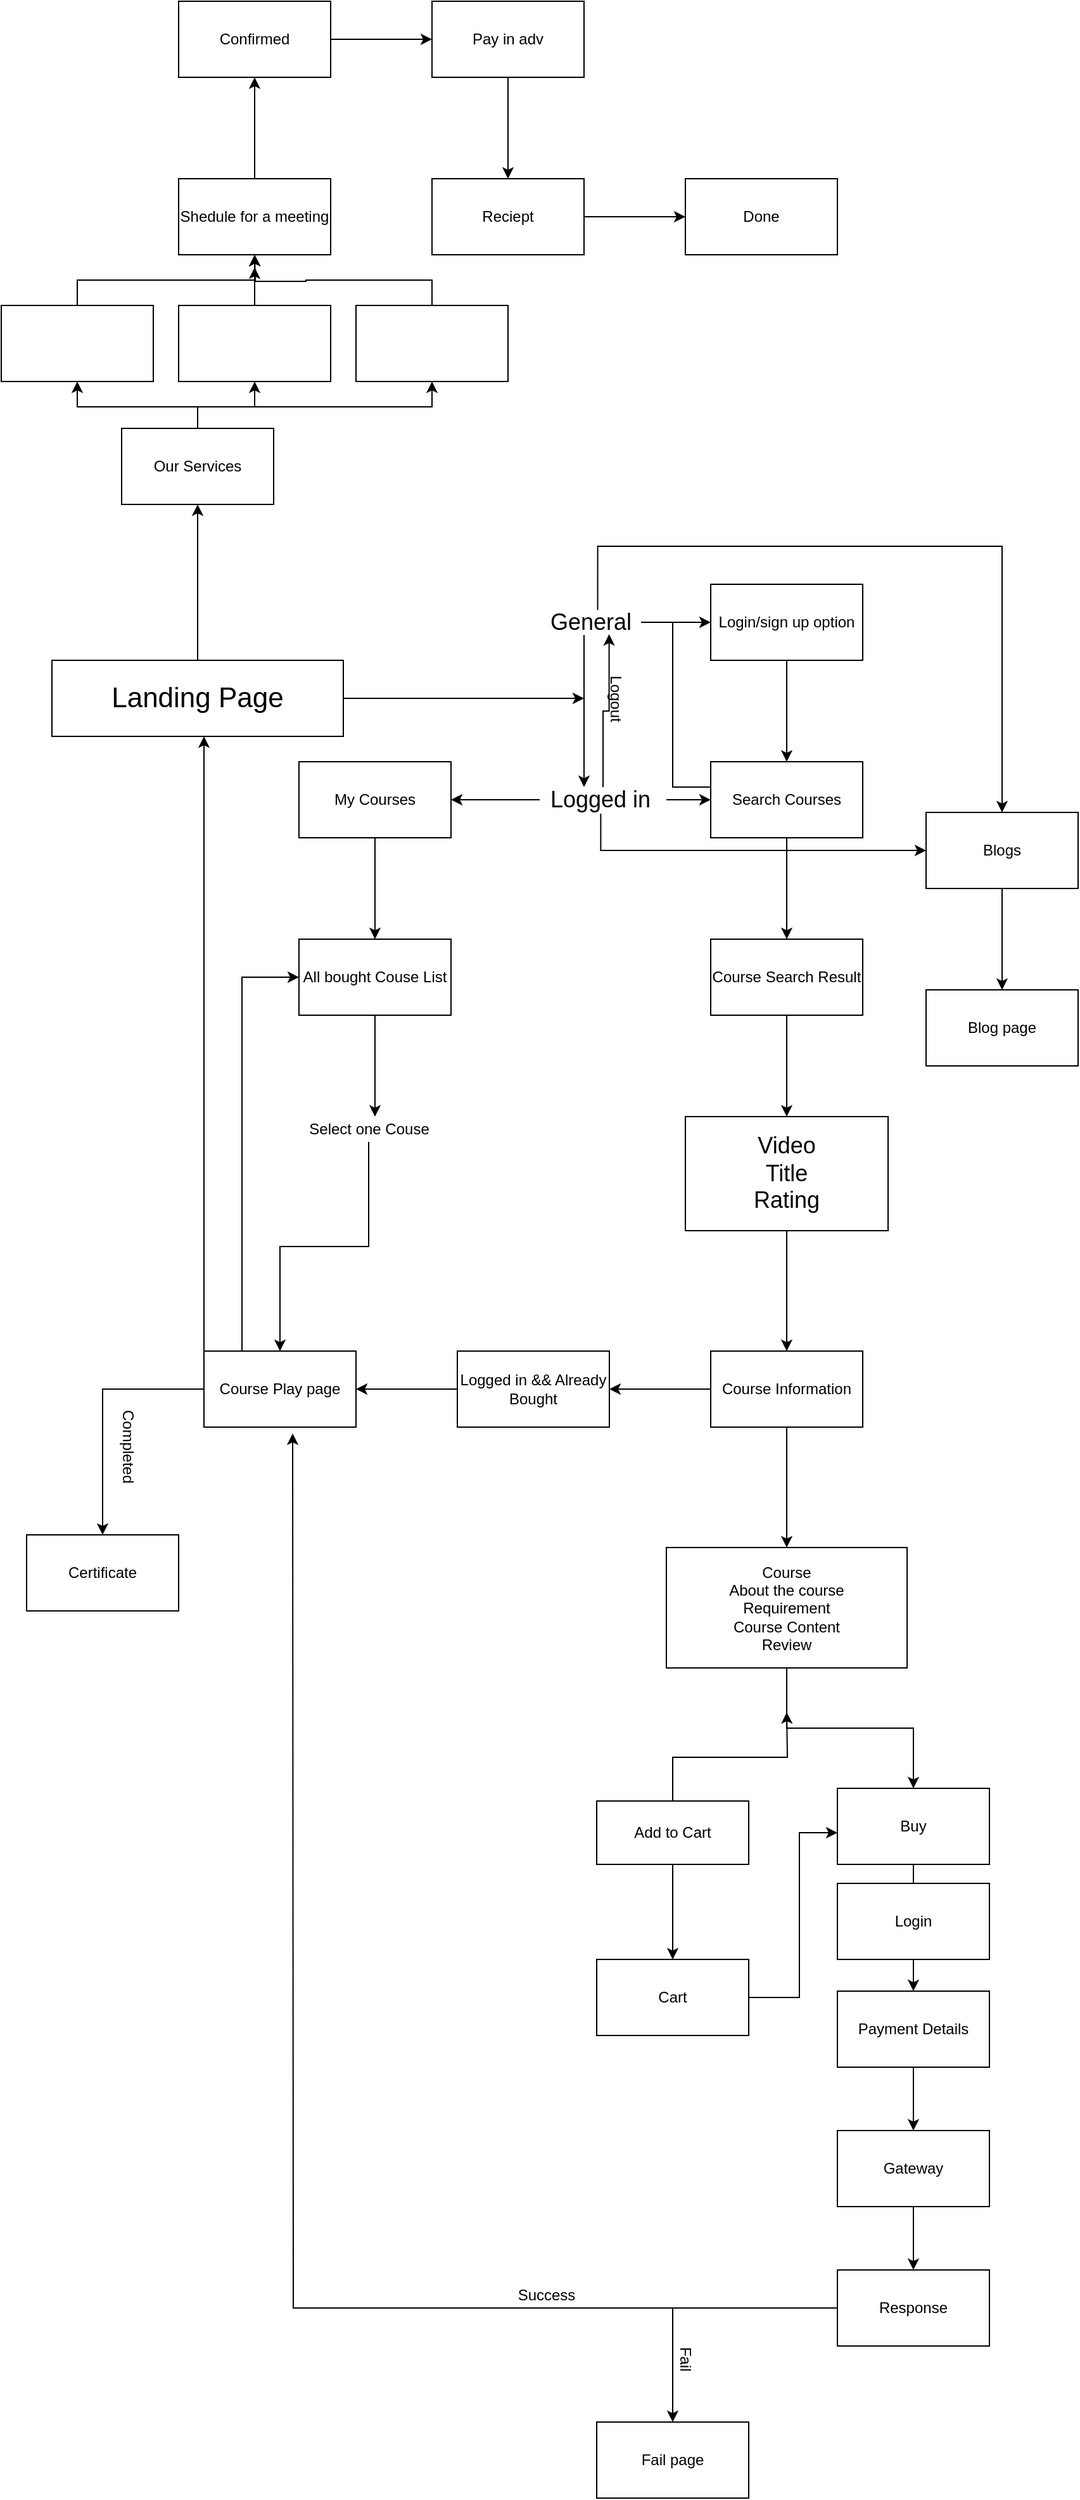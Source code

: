 <mxfile version="15.0.3" type="github">
  <diagram id="oLJKFiKBngFNfd6EzUxN" name="Page-1">
    <mxGraphModel dx="1038" dy="1647" grid="1" gridSize="10" guides="1" tooltips="1" connect="1" arrows="1" fold="1" page="1" pageScale="1" pageWidth="850" pageHeight="1100" math="0" shadow="0">
      <root>
        <mxCell id="0" />
        <mxCell id="1" parent="0" />
        <mxCell id="Ocl0AgpswJDA-IJ68-me-5" style="edgeStyle=orthogonalEdgeStyle;rounded=0;orthogonalLoop=1;jettySize=auto;html=1;exitX=1;exitY=0.5;exitDx=0;exitDy=0;" parent="1" source="Ocl0AgpswJDA-IJ68-me-1" edge="1">
          <mxGeometry relative="1" as="geometry">
            <mxPoint x="460" y="80" as="targetPoint" />
          </mxGeometry>
        </mxCell>
        <mxCell id="3f_p1vfE5Orv4aUsXCaT-2" value="" style="edgeStyle=orthogonalEdgeStyle;rounded=0;orthogonalLoop=1;jettySize=auto;html=1;" edge="1" parent="1" source="Ocl0AgpswJDA-IJ68-me-1" target="3f_p1vfE5Orv4aUsXCaT-1">
          <mxGeometry relative="1" as="geometry" />
        </mxCell>
        <mxCell id="Ocl0AgpswJDA-IJ68-me-1" value="&lt;font style=&quot;font-size: 22px&quot;&gt;Landing Page&lt;/font&gt;" style="rounded=0;whiteSpace=wrap;html=1;" parent="1" vertex="1">
          <mxGeometry x="40" y="50" width="230" height="60" as="geometry" />
        </mxCell>
        <mxCell id="Ocl0AgpswJDA-IJ68-me-11" style="edgeStyle=orthogonalEdgeStyle;rounded=0;orthogonalLoop=1;jettySize=auto;html=1;entryX=0.685;entryY=0.97;entryDx=0;entryDy=0;entryPerimeter=0;" parent="1" source="Ocl0AgpswJDA-IJ68-me-3" target="Ocl0AgpswJDA-IJ68-me-4" edge="1">
          <mxGeometry relative="1" as="geometry" />
        </mxCell>
        <mxCell id="Ocl0AgpswJDA-IJ68-me-15" style="edgeStyle=orthogonalEdgeStyle;rounded=0;orthogonalLoop=1;jettySize=auto;html=1;" parent="1" source="Ocl0AgpswJDA-IJ68-me-3" target="Ocl0AgpswJDA-IJ68-me-9" edge="1">
          <mxGeometry relative="1" as="geometry" />
        </mxCell>
        <mxCell id="Ocl0AgpswJDA-IJ68-me-54" value="" style="edgeStyle=orthogonalEdgeStyle;rounded=0;orthogonalLoop=1;jettySize=auto;html=1;" parent="1" source="Ocl0AgpswJDA-IJ68-me-3" target="Ocl0AgpswJDA-IJ68-me-53" edge="1">
          <mxGeometry relative="1" as="geometry" />
        </mxCell>
        <mxCell id="Ocl0AgpswJDA-IJ68-me-3" value="&lt;font style=&quot;font-size: 18px&quot;&gt;Logged in&amp;nbsp;&lt;/font&gt;" style="text;html=1;align=center;verticalAlign=middle;resizable=0;points=[];autosize=1;strokeColor=none;" parent="1" vertex="1">
          <mxGeometry x="425" y="150" width="100" height="20" as="geometry" />
        </mxCell>
        <mxCell id="Ocl0AgpswJDA-IJ68-me-6" value="" style="edgeStyle=orthogonalEdgeStyle;rounded=0;orthogonalLoop=1;jettySize=auto;html=1;" parent="1" source="Ocl0AgpswJDA-IJ68-me-4" target="Ocl0AgpswJDA-IJ68-me-3" edge="1">
          <mxGeometry relative="1" as="geometry">
            <Array as="points">
              <mxPoint x="460" y="120" />
              <mxPoint x="460" y="120" />
            </Array>
          </mxGeometry>
        </mxCell>
        <mxCell id="Ocl0AgpswJDA-IJ68-me-8" value="" style="edgeStyle=orthogonalEdgeStyle;rounded=0;orthogonalLoop=1;jettySize=auto;html=1;" parent="1" source="Ocl0AgpswJDA-IJ68-me-4" target="Ocl0AgpswJDA-IJ68-me-7" edge="1">
          <mxGeometry relative="1" as="geometry" />
        </mxCell>
        <mxCell id="Ocl0AgpswJDA-IJ68-me-16" style="edgeStyle=orthogonalEdgeStyle;rounded=0;orthogonalLoop=1;jettySize=auto;html=1;" parent="1" source="Ocl0AgpswJDA-IJ68-me-4" edge="1">
          <mxGeometry relative="1" as="geometry">
            <mxPoint x="570" y="150" as="targetPoint" />
            <Array as="points">
              <mxPoint x="530" y="20" />
            </Array>
          </mxGeometry>
        </mxCell>
        <mxCell id="Ocl0AgpswJDA-IJ68-me-4" value="&lt;font style=&quot;font-size: 18px&quot;&gt;General&lt;/font&gt;" style="text;html=1;align=center;verticalAlign=middle;resizable=0;points=[];autosize=1;strokeColor=none;" parent="1" vertex="1">
          <mxGeometry x="425" y="10" width="80" height="20" as="geometry" />
        </mxCell>
        <mxCell id="Ocl0AgpswJDA-IJ68-me-10" value="" style="edgeStyle=orthogonalEdgeStyle;rounded=0;orthogonalLoop=1;jettySize=auto;html=1;" parent="1" source="Ocl0AgpswJDA-IJ68-me-7" target="Ocl0AgpswJDA-IJ68-me-9" edge="1">
          <mxGeometry relative="1" as="geometry" />
        </mxCell>
        <mxCell id="Ocl0AgpswJDA-IJ68-me-68" style="edgeStyle=orthogonalEdgeStyle;rounded=0;orthogonalLoop=1;jettySize=auto;html=1;entryX=0.5;entryY=0;entryDx=0;entryDy=0;exitX=0.572;exitY=0.01;exitDx=0;exitDy=0;exitPerimeter=0;" parent="1" source="Ocl0AgpswJDA-IJ68-me-4" target="Ocl0AgpswJDA-IJ68-me-67" edge="1">
          <mxGeometry relative="1" as="geometry">
            <mxPoint x="470" as="sourcePoint" />
            <Array as="points">
              <mxPoint x="471" y="-40" />
              <mxPoint x="790" y="-40" />
            </Array>
          </mxGeometry>
        </mxCell>
        <mxCell id="Ocl0AgpswJDA-IJ68-me-7" value="Login/sign up option" style="whiteSpace=wrap;html=1;" parent="1" vertex="1">
          <mxGeometry x="560" y="-10" width="120" height="60" as="geometry" />
        </mxCell>
        <mxCell id="Ocl0AgpswJDA-IJ68-me-18" value="" style="edgeStyle=orthogonalEdgeStyle;rounded=0;orthogonalLoop=1;jettySize=auto;html=1;" parent="1" source="Ocl0AgpswJDA-IJ68-me-9" target="Ocl0AgpswJDA-IJ68-me-17" edge="1">
          <mxGeometry relative="1" as="geometry" />
        </mxCell>
        <mxCell id="Ocl0AgpswJDA-IJ68-me-9" value="Search Courses" style="whiteSpace=wrap;html=1;" parent="1" vertex="1">
          <mxGeometry x="560" y="130" width="120" height="60" as="geometry" />
        </mxCell>
        <mxCell id="Ocl0AgpswJDA-IJ68-me-12" value="Logout" style="text;html=1;align=center;verticalAlign=middle;resizable=0;points=[];autosize=1;strokeColor=none;rotation=90;" parent="1" vertex="1">
          <mxGeometry x="460" y="70" width="50" height="20" as="geometry" />
        </mxCell>
        <mxCell id="Ocl0AgpswJDA-IJ68-me-20" value="" style="edgeStyle=orthogonalEdgeStyle;rounded=0;orthogonalLoop=1;jettySize=auto;html=1;" parent="1" source="Ocl0AgpswJDA-IJ68-me-17" target="Ocl0AgpswJDA-IJ68-me-19" edge="1">
          <mxGeometry relative="1" as="geometry" />
        </mxCell>
        <mxCell id="Ocl0AgpswJDA-IJ68-me-17" value="Course Search Result" style="whiteSpace=wrap;html=1;" parent="1" vertex="1">
          <mxGeometry x="560" y="270" width="120" height="60" as="geometry" />
        </mxCell>
        <mxCell id="Ocl0AgpswJDA-IJ68-me-23" value="" style="edgeStyle=orthogonalEdgeStyle;rounded=0;orthogonalLoop=1;jettySize=auto;html=1;" parent="1" source="Ocl0AgpswJDA-IJ68-me-19" target="Ocl0AgpswJDA-IJ68-me-22" edge="1">
          <mxGeometry relative="1" as="geometry" />
        </mxCell>
        <mxCell id="Ocl0AgpswJDA-IJ68-me-19" value="&lt;font style=&quot;font-size: 18px&quot;&gt;Video&lt;br&gt;Title&lt;br&gt;Rating&lt;/font&gt;" style="whiteSpace=wrap;html=1;" parent="1" vertex="1">
          <mxGeometry x="540" y="410" width="160" height="90" as="geometry" />
        </mxCell>
        <mxCell id="Ocl0AgpswJDA-IJ68-me-25" value="" style="edgeStyle=orthogonalEdgeStyle;rounded=0;orthogonalLoop=1;jettySize=auto;html=1;" parent="1" source="Ocl0AgpswJDA-IJ68-me-22" target="Ocl0AgpswJDA-IJ68-me-24" edge="1">
          <mxGeometry relative="1" as="geometry" />
        </mxCell>
        <mxCell id="Ocl0AgpswJDA-IJ68-me-27" value="" style="edgeStyle=orthogonalEdgeStyle;rounded=0;orthogonalLoop=1;jettySize=auto;html=1;" parent="1" source="Ocl0AgpswJDA-IJ68-me-22" target="Ocl0AgpswJDA-IJ68-me-26" edge="1">
          <mxGeometry relative="1" as="geometry" />
        </mxCell>
        <mxCell id="Ocl0AgpswJDA-IJ68-me-22" value="Course Information" style="whiteSpace=wrap;html=1;" parent="1" vertex="1">
          <mxGeometry x="560" y="595" width="120" height="60" as="geometry" />
        </mxCell>
        <mxCell id="Ocl0AgpswJDA-IJ68-me-33" value="" style="edgeStyle=orthogonalEdgeStyle;rounded=0;orthogonalLoop=1;jettySize=auto;html=1;" parent="1" source="Ocl0AgpswJDA-IJ68-me-24" target="Ocl0AgpswJDA-IJ68-me-32" edge="1">
          <mxGeometry relative="1" as="geometry" />
        </mxCell>
        <mxCell id="Ocl0AgpswJDA-IJ68-me-24" value="Logged in &amp;amp;&amp;amp; Already Bought" style="whiteSpace=wrap;html=1;" parent="1" vertex="1">
          <mxGeometry x="360" y="595" width="120" height="60" as="geometry" />
        </mxCell>
        <mxCell id="Ocl0AgpswJDA-IJ68-me-31" value="" style="edgeStyle=orthogonalEdgeStyle;rounded=0;orthogonalLoop=1;jettySize=auto;html=1;" parent="1" source="Ocl0AgpswJDA-IJ68-me-26" target="Ocl0AgpswJDA-IJ68-me-30" edge="1">
          <mxGeometry relative="1" as="geometry" />
        </mxCell>
        <mxCell id="Ocl0AgpswJDA-IJ68-me-26" value="Course&lt;br&gt;About the course&lt;br&gt;Requirement&lt;br&gt;Course Content&lt;br&gt;Review" style="whiteSpace=wrap;html=1;" parent="1" vertex="1">
          <mxGeometry x="525" y="750" width="190" height="95" as="geometry" />
        </mxCell>
        <mxCell id="Ocl0AgpswJDA-IJ68-me-39" style="edgeStyle=orthogonalEdgeStyle;rounded=0;orthogonalLoop=1;jettySize=auto;html=1;exitX=0.5;exitY=1;exitDx=0;exitDy=0;" parent="1" source="Ocl0AgpswJDA-IJ68-me-30" edge="1">
          <mxGeometry relative="1" as="geometry">
            <mxPoint x="720" y="1050" as="targetPoint" />
          </mxGeometry>
        </mxCell>
        <mxCell id="Ocl0AgpswJDA-IJ68-me-30" value="Buy" style="whiteSpace=wrap;html=1;" parent="1" vertex="1">
          <mxGeometry x="660" y="940" width="120" height="60" as="geometry" />
        </mxCell>
        <mxCell id="Ocl0AgpswJDA-IJ68-me-62" style="edgeStyle=orthogonalEdgeStyle;rounded=0;orthogonalLoop=1;jettySize=auto;html=1;exitX=0;exitY=0.5;exitDx=0;exitDy=0;" parent="1" source="Ocl0AgpswJDA-IJ68-me-32" target="Ocl0AgpswJDA-IJ68-me-63" edge="1">
          <mxGeometry relative="1" as="geometry">
            <mxPoint x="80" y="625" as="targetPoint" />
          </mxGeometry>
        </mxCell>
        <mxCell id="Ocl0AgpswJDA-IJ68-me-65" style="edgeStyle=orthogonalEdgeStyle;rounded=0;orthogonalLoop=1;jettySize=auto;html=1;exitX=0.25;exitY=0;exitDx=0;exitDy=0;entryX=0;entryY=0.5;entryDx=0;entryDy=0;" parent="1" source="Ocl0AgpswJDA-IJ68-me-32" target="Ocl0AgpswJDA-IJ68-me-55" edge="1">
          <mxGeometry relative="1" as="geometry" />
        </mxCell>
        <mxCell id="Ocl0AgpswJDA-IJ68-me-66" style="edgeStyle=orthogonalEdgeStyle;rounded=0;orthogonalLoop=1;jettySize=auto;html=1;exitX=0;exitY=0;exitDx=0;exitDy=0;" parent="1" source="Ocl0AgpswJDA-IJ68-me-32" edge="1">
          <mxGeometry relative="1" as="geometry">
            <mxPoint x="160" y="110" as="targetPoint" />
          </mxGeometry>
        </mxCell>
        <mxCell id="Ocl0AgpswJDA-IJ68-me-32" value="Course Play page" style="whiteSpace=wrap;html=1;" parent="1" vertex="1">
          <mxGeometry x="160" y="595" width="120" height="60" as="geometry" />
        </mxCell>
        <mxCell id="Ocl0AgpswJDA-IJ68-me-35" style="edgeStyle=orthogonalEdgeStyle;rounded=0;orthogonalLoop=1;jettySize=auto;html=1;exitX=0.5;exitY=0;exitDx=0;exitDy=0;" parent="1" source="Ocl0AgpswJDA-IJ68-me-34" edge="1">
          <mxGeometry relative="1" as="geometry">
            <mxPoint x="620" y="880" as="targetPoint" />
          </mxGeometry>
        </mxCell>
        <mxCell id="Ocl0AgpswJDA-IJ68-me-36" style="edgeStyle=orthogonalEdgeStyle;rounded=0;orthogonalLoop=1;jettySize=auto;html=1;exitX=1;exitY=0.5;exitDx=0;exitDy=0;" parent="1" source="Ocl0AgpswJDA-IJ68-me-37" edge="1">
          <mxGeometry relative="1" as="geometry">
            <mxPoint x="660" y="975" as="targetPoint" />
            <Array as="points">
              <mxPoint x="630" y="1105" />
              <mxPoint x="630" y="975" />
            </Array>
          </mxGeometry>
        </mxCell>
        <mxCell id="Ocl0AgpswJDA-IJ68-me-38" value="" style="edgeStyle=orthogonalEdgeStyle;rounded=0;orthogonalLoop=1;jettySize=auto;html=1;" parent="1" source="Ocl0AgpswJDA-IJ68-me-34" target="Ocl0AgpswJDA-IJ68-me-37" edge="1">
          <mxGeometry relative="1" as="geometry" />
        </mxCell>
        <mxCell id="Ocl0AgpswJDA-IJ68-me-34" value="Add to Cart" style="whiteSpace=wrap;html=1;" parent="1" vertex="1">
          <mxGeometry x="470" y="950" width="120" height="50" as="geometry" />
        </mxCell>
        <mxCell id="Ocl0AgpswJDA-IJ68-me-37" value="Cart" style="whiteSpace=wrap;html=1;" parent="1" vertex="1">
          <mxGeometry x="470" y="1075" width="120" height="60" as="geometry" />
        </mxCell>
        <mxCell id="Ocl0AgpswJDA-IJ68-me-42" value="" style="edgeStyle=orthogonalEdgeStyle;rounded=0;orthogonalLoop=1;jettySize=auto;html=1;" parent="1" source="Ocl0AgpswJDA-IJ68-me-40" target="Ocl0AgpswJDA-IJ68-me-41" edge="1">
          <mxGeometry relative="1" as="geometry" />
        </mxCell>
        <mxCell id="Ocl0AgpswJDA-IJ68-me-40" value="Payment Details" style="whiteSpace=wrap;html=1;" parent="1" vertex="1">
          <mxGeometry x="660" y="1100" width="120" height="60" as="geometry" />
        </mxCell>
        <mxCell id="Ocl0AgpswJDA-IJ68-me-44" value="" style="edgeStyle=orthogonalEdgeStyle;rounded=0;orthogonalLoop=1;jettySize=auto;html=1;" parent="1" source="Ocl0AgpswJDA-IJ68-me-41" target="Ocl0AgpswJDA-IJ68-me-43" edge="1">
          <mxGeometry relative="1" as="geometry" />
        </mxCell>
        <mxCell id="Ocl0AgpswJDA-IJ68-me-41" value="Gateway" style="whiteSpace=wrap;html=1;" parent="1" vertex="1">
          <mxGeometry x="660" y="1210" width="120" height="60" as="geometry" />
        </mxCell>
        <mxCell id="Ocl0AgpswJDA-IJ68-me-46" value="" style="edgeStyle=orthogonalEdgeStyle;rounded=0;orthogonalLoop=1;jettySize=auto;html=1;" parent="1" source="Ocl0AgpswJDA-IJ68-me-43" target="Ocl0AgpswJDA-IJ68-me-45" edge="1">
          <mxGeometry relative="1" as="geometry" />
        </mxCell>
        <mxCell id="Ocl0AgpswJDA-IJ68-me-47" style="edgeStyle=orthogonalEdgeStyle;rounded=0;orthogonalLoop=1;jettySize=auto;html=1;exitX=0;exitY=0.5;exitDx=0;exitDy=0;" parent="1" source="Ocl0AgpswJDA-IJ68-me-43" edge="1">
          <mxGeometry relative="1" as="geometry">
            <mxPoint x="230" y="660" as="targetPoint" />
          </mxGeometry>
        </mxCell>
        <mxCell id="Ocl0AgpswJDA-IJ68-me-43" value="Response" style="whiteSpace=wrap;html=1;" parent="1" vertex="1">
          <mxGeometry x="660" y="1320" width="120" height="60" as="geometry" />
        </mxCell>
        <mxCell id="Ocl0AgpswJDA-IJ68-me-45" value="Fail page" style="whiteSpace=wrap;html=1;" parent="1" vertex="1">
          <mxGeometry x="470" y="1440" width="120" height="60" as="geometry" />
        </mxCell>
        <mxCell id="Ocl0AgpswJDA-IJ68-me-49" value="Fail" style="text;html=1;align=center;verticalAlign=middle;resizable=0;points=[];autosize=1;strokeColor=none;rotation=90;" parent="1" vertex="1">
          <mxGeometry x="525" y="1380" width="30" height="20" as="geometry" />
        </mxCell>
        <mxCell id="Ocl0AgpswJDA-IJ68-me-50" value="Success" style="text;html=1;align=center;verticalAlign=middle;resizable=0;points=[];autosize=1;strokeColor=none;" parent="1" vertex="1">
          <mxGeometry x="400" y="1330" width="60" height="20" as="geometry" />
        </mxCell>
        <mxCell id="Ocl0AgpswJDA-IJ68-me-52" style="edgeStyle=orthogonalEdgeStyle;rounded=0;orthogonalLoop=1;jettySize=auto;html=1;exitX=0.5;exitY=1;exitDx=0;exitDy=0;entryX=0.5;entryY=0;entryDx=0;entryDy=0;" parent="1" source="Ocl0AgpswJDA-IJ68-me-51" target="Ocl0AgpswJDA-IJ68-me-40" edge="1">
          <mxGeometry relative="1" as="geometry" />
        </mxCell>
        <mxCell id="Ocl0AgpswJDA-IJ68-me-51" value="Login" style="whiteSpace=wrap;html=1;" parent="1" vertex="1">
          <mxGeometry x="660" y="1015" width="120" height="60" as="geometry" />
        </mxCell>
        <mxCell id="Ocl0AgpswJDA-IJ68-me-56" value="" style="edgeStyle=orthogonalEdgeStyle;rounded=0;orthogonalLoop=1;jettySize=auto;html=1;" parent="1" source="Ocl0AgpswJDA-IJ68-me-53" target="Ocl0AgpswJDA-IJ68-me-55" edge="1">
          <mxGeometry relative="1" as="geometry" />
        </mxCell>
        <mxCell id="Ocl0AgpswJDA-IJ68-me-53" value="My Courses" style="whiteSpace=wrap;html=1;" parent="1" vertex="1">
          <mxGeometry x="235" y="130" width="120" height="60" as="geometry" />
        </mxCell>
        <mxCell id="Ocl0AgpswJDA-IJ68-me-58" value="" style="edgeStyle=orthogonalEdgeStyle;rounded=0;orthogonalLoop=1;jettySize=auto;html=1;" parent="1" source="Ocl0AgpswJDA-IJ68-me-55" edge="1">
          <mxGeometry relative="1" as="geometry">
            <mxPoint x="295" y="410" as="targetPoint" />
          </mxGeometry>
        </mxCell>
        <mxCell id="Ocl0AgpswJDA-IJ68-me-55" value="All bought Couse List" style="whiteSpace=wrap;html=1;" parent="1" vertex="1">
          <mxGeometry x="235" y="270" width="120" height="60" as="geometry" />
        </mxCell>
        <mxCell id="Ocl0AgpswJDA-IJ68-me-61" value="" style="edgeStyle=orthogonalEdgeStyle;rounded=0;orthogonalLoop=1;jettySize=auto;html=1;entryX=0.5;entryY=0;entryDx=0;entryDy=0;" parent="1" source="Ocl0AgpswJDA-IJ68-me-59" target="Ocl0AgpswJDA-IJ68-me-32" edge="1">
          <mxGeometry relative="1" as="geometry">
            <mxPoint x="290" y="490" as="targetPoint" />
          </mxGeometry>
        </mxCell>
        <mxCell id="Ocl0AgpswJDA-IJ68-me-59" value="Select one Couse" style="text;html=1;align=center;verticalAlign=middle;resizable=0;points=[];autosize=1;strokeColor=none;" parent="1" vertex="1">
          <mxGeometry x="235" y="410" width="110" height="20" as="geometry" />
        </mxCell>
        <mxCell id="Ocl0AgpswJDA-IJ68-me-63" value="Certificate" style="whiteSpace=wrap;html=1;" parent="1" vertex="1">
          <mxGeometry x="20" y="740" width="120" height="60" as="geometry" />
        </mxCell>
        <mxCell id="Ocl0AgpswJDA-IJ68-me-64" value="Completed" style="text;html=1;align=center;verticalAlign=middle;resizable=0;points=[];autosize=1;strokeColor=none;rotation=90;" parent="1" vertex="1">
          <mxGeometry x="65" y="660" width="70" height="20" as="geometry" />
        </mxCell>
        <mxCell id="Ocl0AgpswJDA-IJ68-me-69" style="edgeStyle=orthogonalEdgeStyle;rounded=0;orthogonalLoop=1;jettySize=auto;html=1;exitX=0.482;exitY=1.05;exitDx=0;exitDy=0;exitPerimeter=0;entryX=0;entryY=0.5;entryDx=0;entryDy=0;" parent="1" source="Ocl0AgpswJDA-IJ68-me-3" target="Ocl0AgpswJDA-IJ68-me-67" edge="1">
          <mxGeometry relative="1" as="geometry">
            <mxPoint x="720" y="270" as="targetPoint" />
          </mxGeometry>
        </mxCell>
        <mxCell id="Ocl0AgpswJDA-IJ68-me-71" value="" style="edgeStyle=orthogonalEdgeStyle;rounded=0;orthogonalLoop=1;jettySize=auto;html=1;" parent="1" source="Ocl0AgpswJDA-IJ68-me-67" target="Ocl0AgpswJDA-IJ68-me-70" edge="1">
          <mxGeometry relative="1" as="geometry" />
        </mxCell>
        <mxCell id="Ocl0AgpswJDA-IJ68-me-67" value="Blogs" style="whiteSpace=wrap;html=1;" parent="1" vertex="1">
          <mxGeometry x="730" y="170" width="120" height="60" as="geometry" />
        </mxCell>
        <mxCell id="Ocl0AgpswJDA-IJ68-me-70" value="Blog page" style="whiteSpace=wrap;html=1;" parent="1" vertex="1">
          <mxGeometry x="730" y="310" width="120" height="60" as="geometry" />
        </mxCell>
        <mxCell id="3f_p1vfE5Orv4aUsXCaT-4" value="" style="edgeStyle=orthogonalEdgeStyle;rounded=0;orthogonalLoop=1;jettySize=auto;html=1;" edge="1" parent="1" source="3f_p1vfE5Orv4aUsXCaT-1" target="3f_p1vfE5Orv4aUsXCaT-3">
          <mxGeometry relative="1" as="geometry">
            <Array as="points">
              <mxPoint x="155" y="-150" />
              <mxPoint x="60" y="-150" />
            </Array>
          </mxGeometry>
        </mxCell>
        <mxCell id="3f_p1vfE5Orv4aUsXCaT-7" style="edgeStyle=orthogonalEdgeStyle;rounded=0;orthogonalLoop=1;jettySize=auto;html=1;exitX=0.5;exitY=0;exitDx=0;exitDy=0;entryX=0.5;entryY=1;entryDx=0;entryDy=0;" edge="1" parent="1" source="3f_p1vfE5Orv4aUsXCaT-1" target="3f_p1vfE5Orv4aUsXCaT-5">
          <mxGeometry relative="1" as="geometry">
            <Array as="points">
              <mxPoint x="155" y="-150" />
              <mxPoint x="200" y="-150" />
            </Array>
          </mxGeometry>
        </mxCell>
        <mxCell id="3f_p1vfE5Orv4aUsXCaT-8" style="edgeStyle=orthogonalEdgeStyle;rounded=0;orthogonalLoop=1;jettySize=auto;html=1;exitX=0.5;exitY=0;exitDx=0;exitDy=0;entryX=0.5;entryY=1;entryDx=0;entryDy=0;" edge="1" parent="1" source="3f_p1vfE5Orv4aUsXCaT-1" target="3f_p1vfE5Orv4aUsXCaT-6">
          <mxGeometry relative="1" as="geometry">
            <Array as="points">
              <mxPoint x="155" y="-150" />
              <mxPoint x="340" y="-150" />
            </Array>
          </mxGeometry>
        </mxCell>
        <mxCell id="3f_p1vfE5Orv4aUsXCaT-1" value="Our Services" style="whiteSpace=wrap;html=1;rounded=0;" vertex="1" parent="1">
          <mxGeometry x="95" y="-133" width="120" height="60" as="geometry" />
        </mxCell>
        <mxCell id="3f_p1vfE5Orv4aUsXCaT-10" style="edgeStyle=orthogonalEdgeStyle;rounded=0;orthogonalLoop=1;jettySize=auto;html=1;exitX=0.5;exitY=0;exitDx=0;exitDy=0;" edge="1" parent="1" source="3f_p1vfE5Orv4aUsXCaT-3">
          <mxGeometry relative="1" as="geometry">
            <mxPoint x="200" y="-260" as="targetPoint" />
            <Array as="points">
              <mxPoint x="60" y="-250" />
              <mxPoint x="200" y="-250" />
            </Array>
          </mxGeometry>
        </mxCell>
        <mxCell id="3f_p1vfE5Orv4aUsXCaT-3" value="" style="whiteSpace=wrap;html=1;rounded=0;" vertex="1" parent="1">
          <mxGeometry y="-230" width="120" height="60" as="geometry" />
        </mxCell>
        <mxCell id="3f_p1vfE5Orv4aUsXCaT-11" style="edgeStyle=orthogonalEdgeStyle;rounded=0;orthogonalLoop=1;jettySize=auto;html=1;exitX=0.5;exitY=0;exitDx=0;exitDy=0;" edge="1" parent="1" source="3f_p1vfE5Orv4aUsXCaT-5">
          <mxGeometry relative="1" as="geometry">
            <mxPoint x="200" y="-270" as="targetPoint" />
          </mxGeometry>
        </mxCell>
        <mxCell id="3f_p1vfE5Orv4aUsXCaT-5" value="" style="whiteSpace=wrap;html=1;rounded=0;" vertex="1" parent="1">
          <mxGeometry x="140" y="-230" width="120" height="60" as="geometry" />
        </mxCell>
        <mxCell id="3f_p1vfE5Orv4aUsXCaT-12" style="edgeStyle=orthogonalEdgeStyle;rounded=0;orthogonalLoop=1;jettySize=auto;html=1;exitX=0.5;exitY=0;exitDx=0;exitDy=0;" edge="1" parent="1" source="3f_p1vfE5Orv4aUsXCaT-6">
          <mxGeometry relative="1" as="geometry">
            <mxPoint x="200" y="-270" as="targetPoint" />
          </mxGeometry>
        </mxCell>
        <mxCell id="3f_p1vfE5Orv4aUsXCaT-6" value="" style="whiteSpace=wrap;html=1;rounded=0;" vertex="1" parent="1">
          <mxGeometry x="280" y="-230" width="120" height="60" as="geometry" />
        </mxCell>
        <mxCell id="3f_p1vfE5Orv4aUsXCaT-14" value="" style="edgeStyle=orthogonalEdgeStyle;rounded=0;orthogonalLoop=1;jettySize=auto;html=1;" edge="1" parent="1" source="3f_p1vfE5Orv4aUsXCaT-9" target="3f_p1vfE5Orv4aUsXCaT-13">
          <mxGeometry relative="1" as="geometry" />
        </mxCell>
        <mxCell id="3f_p1vfE5Orv4aUsXCaT-9" value="Shedule for a meeting" style="whiteSpace=wrap;html=1;" vertex="1" parent="1">
          <mxGeometry x="140" y="-330" width="120" height="60" as="geometry" />
        </mxCell>
        <mxCell id="3f_p1vfE5Orv4aUsXCaT-16" value="" style="edgeStyle=orthogonalEdgeStyle;rounded=0;orthogonalLoop=1;jettySize=auto;html=1;" edge="1" parent="1" source="3f_p1vfE5Orv4aUsXCaT-13" target="3f_p1vfE5Orv4aUsXCaT-15">
          <mxGeometry relative="1" as="geometry" />
        </mxCell>
        <mxCell id="3f_p1vfE5Orv4aUsXCaT-13" value="Confirmed" style="whiteSpace=wrap;html=1;" vertex="1" parent="1">
          <mxGeometry x="140" y="-470" width="120" height="60" as="geometry" />
        </mxCell>
        <mxCell id="3f_p1vfE5Orv4aUsXCaT-18" value="" style="edgeStyle=orthogonalEdgeStyle;rounded=0;orthogonalLoop=1;jettySize=auto;html=1;" edge="1" parent="1" source="3f_p1vfE5Orv4aUsXCaT-15" target="3f_p1vfE5Orv4aUsXCaT-17">
          <mxGeometry relative="1" as="geometry" />
        </mxCell>
        <mxCell id="3f_p1vfE5Orv4aUsXCaT-15" value="Pay in adv" style="whiteSpace=wrap;html=1;" vertex="1" parent="1">
          <mxGeometry x="340" y="-470" width="120" height="60" as="geometry" />
        </mxCell>
        <mxCell id="3f_p1vfE5Orv4aUsXCaT-20" value="" style="edgeStyle=orthogonalEdgeStyle;rounded=0;orthogonalLoop=1;jettySize=auto;html=1;" edge="1" parent="1" source="3f_p1vfE5Orv4aUsXCaT-17" target="3f_p1vfE5Orv4aUsXCaT-19">
          <mxGeometry relative="1" as="geometry" />
        </mxCell>
        <mxCell id="3f_p1vfE5Orv4aUsXCaT-17" value="Reciept" style="whiteSpace=wrap;html=1;" vertex="1" parent="1">
          <mxGeometry x="340" y="-330" width="120" height="60" as="geometry" />
        </mxCell>
        <mxCell id="3f_p1vfE5Orv4aUsXCaT-19" value="Done" style="whiteSpace=wrap;html=1;" vertex="1" parent="1">
          <mxGeometry x="540" y="-330" width="120" height="60" as="geometry" />
        </mxCell>
      </root>
    </mxGraphModel>
  </diagram>
</mxfile>
